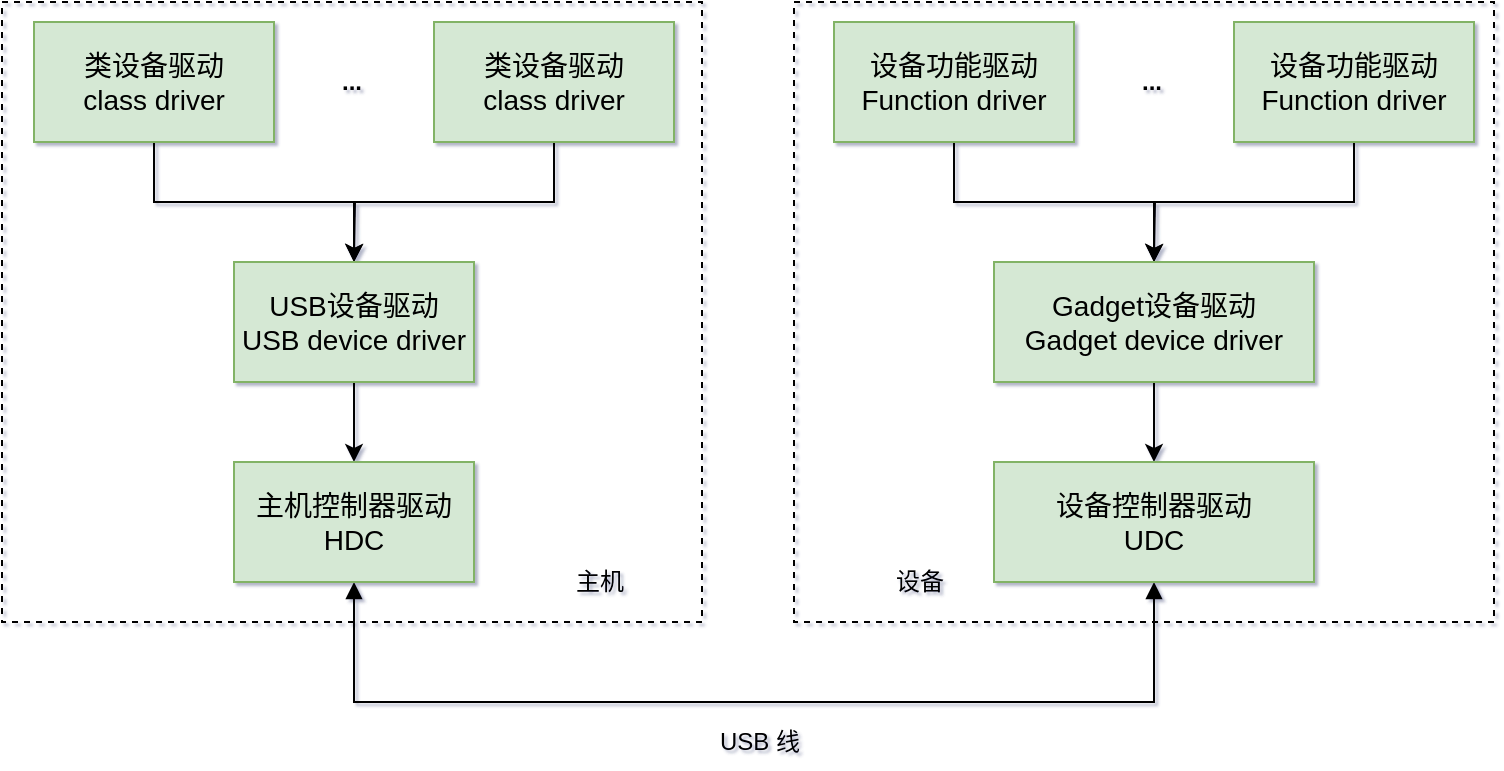 <mxfile version="14.6.1" type="github">
  <diagram id="bs1kzHZHhOK_201mZCV1" name="第 1 页">
    <mxGraphModel dx="868" dy="394" grid="1" gridSize="10" guides="1" tooltips="1" connect="1" arrows="1" fold="1" page="1" pageScale="1" pageWidth="827" pageHeight="1169" math="0" shadow="1">
      <root>
        <mxCell id="0" />
        <mxCell id="1" parent="0" />
        <mxCell id="PgKri2lGjqEwnihmv5vd-8" style="edgeStyle=orthogonalEdgeStyle;rounded=0;orthogonalLoop=1;jettySize=auto;html=1;exitX=0.5;exitY=1;exitDx=0;exitDy=0;" edge="1" parent="1" source="PgKri2lGjqEwnihmv5vd-1" target="PgKri2lGjqEwnihmv5vd-3">
          <mxGeometry relative="1" as="geometry" />
        </mxCell>
        <mxCell id="PgKri2lGjqEwnihmv5vd-1" value="&lt;font style=&quot;font-size: 14px&quot;&gt;类设备驱动&lt;br&gt;class driver&lt;br&gt;&lt;/font&gt;" style="rounded=0;whiteSpace=wrap;html=1;fillColor=#d5e8d4;strokeColor=#82b366;" vertex="1" parent="1">
          <mxGeometry x="80" y="100" width="120" height="60" as="geometry" />
        </mxCell>
        <mxCell id="PgKri2lGjqEwnihmv5vd-9" style="edgeStyle=orthogonalEdgeStyle;rounded=0;orthogonalLoop=1;jettySize=auto;html=1;exitX=0.5;exitY=1;exitDx=0;exitDy=0;" edge="1" parent="1" source="PgKri2lGjqEwnihmv5vd-2">
          <mxGeometry relative="1" as="geometry">
            <mxPoint x="240" y="220" as="targetPoint" />
          </mxGeometry>
        </mxCell>
        <mxCell id="PgKri2lGjqEwnihmv5vd-2" value="&lt;font style=&quot;font-size: 14px&quot;&gt;类设备驱动&lt;br&gt;class driver&lt;br&gt;&lt;/font&gt;" style="rounded=0;whiteSpace=wrap;html=1;fillColor=#d5e8d4;strokeColor=#82b366;" vertex="1" parent="1">
          <mxGeometry x="280" y="100" width="120" height="60" as="geometry" />
        </mxCell>
        <mxCell id="PgKri2lGjqEwnihmv5vd-6" value="" style="edgeStyle=orthogonalEdgeStyle;rounded=0;orthogonalLoop=1;jettySize=auto;html=1;" edge="1" parent="1" source="PgKri2lGjqEwnihmv5vd-3" target="PgKri2lGjqEwnihmv5vd-5">
          <mxGeometry relative="1" as="geometry" />
        </mxCell>
        <mxCell id="PgKri2lGjqEwnihmv5vd-3" value="&lt;font style=&quot;font-size: 14px&quot;&gt;USB设备驱动&lt;br&gt;USB device driver&lt;br&gt;&lt;/font&gt;" style="rounded=0;whiteSpace=wrap;html=1;fillColor=#d5e8d4;strokeColor=#82b366;" vertex="1" parent="1">
          <mxGeometry x="180" y="220" width="120" height="60" as="geometry" />
        </mxCell>
        <mxCell id="PgKri2lGjqEwnihmv5vd-20" style="edgeStyle=orthogonalEdgeStyle;rounded=0;orthogonalLoop=1;jettySize=auto;html=1;exitX=0.5;exitY=1;exitDx=0;exitDy=0;entryX=0.5;entryY=1;entryDx=0;entryDy=0;endArrow=block;endFill=1;startArrow=block;startFill=1;" edge="1" parent="1" source="PgKri2lGjqEwnihmv5vd-5" target="PgKri2lGjqEwnihmv5vd-17">
          <mxGeometry relative="1" as="geometry">
            <Array as="points">
              <mxPoint x="240" y="440" />
              <mxPoint x="640" y="440" />
            </Array>
          </mxGeometry>
        </mxCell>
        <mxCell id="PgKri2lGjqEwnihmv5vd-5" value="&lt;font style=&quot;font-size: 14px&quot;&gt;主机控制器驱动&lt;br&gt;HDC&lt;br&gt;&lt;/font&gt;" style="rounded=0;whiteSpace=wrap;html=1;fillColor=#d5e8d4;strokeColor=#82b366;" vertex="1" parent="1">
          <mxGeometry x="180" y="320" width="120" height="60" as="geometry" />
        </mxCell>
        <mxCell id="PgKri2lGjqEwnihmv5vd-7" value="&lt;b&gt;...&lt;/b&gt;" style="text;html=1;strokeColor=none;fillColor=none;align=center;verticalAlign=middle;whiteSpace=wrap;rounded=0;" vertex="1" parent="1">
          <mxGeometry x="219" y="120" width="40" height="20" as="geometry" />
        </mxCell>
        <mxCell id="PgKri2lGjqEwnihmv5vd-11" style="edgeStyle=orthogonalEdgeStyle;rounded=0;orthogonalLoop=1;jettySize=auto;html=1;exitX=0.5;exitY=1;exitDx=0;exitDy=0;" edge="1" parent="1" source="PgKri2lGjqEwnihmv5vd-12" target="PgKri2lGjqEwnihmv5vd-16">
          <mxGeometry relative="1" as="geometry" />
        </mxCell>
        <mxCell id="PgKri2lGjqEwnihmv5vd-12" value="&lt;font style=&quot;font-size: 14px&quot;&gt;设备功能驱动&lt;br&gt;Function driver&lt;br&gt;&lt;/font&gt;" style="rounded=0;whiteSpace=wrap;html=1;fillColor=#d5e8d4;strokeColor=#82b366;" vertex="1" parent="1">
          <mxGeometry x="480" y="100" width="120" height="60" as="geometry" />
        </mxCell>
        <mxCell id="PgKri2lGjqEwnihmv5vd-13" style="edgeStyle=orthogonalEdgeStyle;rounded=0;orthogonalLoop=1;jettySize=auto;html=1;exitX=0.5;exitY=1;exitDx=0;exitDy=0;" edge="1" parent="1" source="PgKri2lGjqEwnihmv5vd-14">
          <mxGeometry relative="1" as="geometry">
            <mxPoint x="640" y="220" as="targetPoint" />
          </mxGeometry>
        </mxCell>
        <mxCell id="PgKri2lGjqEwnihmv5vd-14" value="&lt;font style=&quot;font-size: 14px&quot;&gt;设备功能驱动&lt;br&gt;Function driver&lt;br&gt;&lt;/font&gt;" style="rounded=0;whiteSpace=wrap;html=1;fillColor=#d5e8d4;strokeColor=#82b366;" vertex="1" parent="1">
          <mxGeometry x="680" y="100" width="120" height="60" as="geometry" />
        </mxCell>
        <mxCell id="PgKri2lGjqEwnihmv5vd-15" value="" style="edgeStyle=orthogonalEdgeStyle;rounded=0;orthogonalLoop=1;jettySize=auto;html=1;" edge="1" parent="1" source="PgKri2lGjqEwnihmv5vd-16" target="PgKri2lGjqEwnihmv5vd-17">
          <mxGeometry relative="1" as="geometry" />
        </mxCell>
        <mxCell id="PgKri2lGjqEwnihmv5vd-16" value="&lt;font style=&quot;font-size: 14px&quot;&gt;Gadget设备驱动&lt;br&gt;Gadget device driver&lt;br&gt;&lt;/font&gt;" style="rounded=0;whiteSpace=wrap;html=1;fillColor=#d5e8d4;strokeColor=#82b366;" vertex="1" parent="1">
          <mxGeometry x="560" y="220" width="160" height="60" as="geometry" />
        </mxCell>
        <mxCell id="PgKri2lGjqEwnihmv5vd-17" value="&lt;font style=&quot;font-size: 14px&quot;&gt;设备控制器驱动&lt;br&gt;UDC&lt;br&gt;&lt;/font&gt;" style="rounded=0;whiteSpace=wrap;html=1;fillColor=#d5e8d4;strokeColor=#82b366;" vertex="1" parent="1">
          <mxGeometry x="560" y="320" width="160" height="60" as="geometry" />
        </mxCell>
        <mxCell id="PgKri2lGjqEwnihmv5vd-18" value="&lt;b&gt;...&lt;/b&gt;" style="text;html=1;strokeColor=none;fillColor=none;align=center;verticalAlign=middle;whiteSpace=wrap;rounded=0;" vertex="1" parent="1">
          <mxGeometry x="619" y="120" width="40" height="20" as="geometry" />
        </mxCell>
        <mxCell id="PgKri2lGjqEwnihmv5vd-19" value="USB 线" style="text;html=1;strokeColor=none;fillColor=none;align=center;verticalAlign=middle;whiteSpace=wrap;rounded=0;" vertex="1" parent="1">
          <mxGeometry x="420" y="450" width="46" height="20" as="geometry" />
        </mxCell>
        <mxCell id="PgKri2lGjqEwnihmv5vd-22" value="" style="rounded=0;whiteSpace=wrap;html=1;fillColor=none;dashed=1;" vertex="1" parent="1">
          <mxGeometry x="64" y="90" width="350" height="310" as="geometry" />
        </mxCell>
        <mxCell id="PgKri2lGjqEwnihmv5vd-23" value="" style="rounded=0;whiteSpace=wrap;html=1;fillColor=none;dashed=1;" vertex="1" parent="1">
          <mxGeometry x="460" y="90" width="350" height="310" as="geometry" />
        </mxCell>
        <mxCell id="PgKri2lGjqEwnihmv5vd-25" value="主机" style="text;html=1;strokeColor=none;fillColor=none;align=center;verticalAlign=middle;whiteSpace=wrap;rounded=0;" vertex="1" parent="1">
          <mxGeometry x="340" y="370" width="46" height="20" as="geometry" />
        </mxCell>
        <mxCell id="PgKri2lGjqEwnihmv5vd-26" value="设备" style="text;html=1;strokeColor=none;fillColor=none;align=center;verticalAlign=middle;whiteSpace=wrap;rounded=0;" vertex="1" parent="1">
          <mxGeometry x="500" y="370" width="46" height="20" as="geometry" />
        </mxCell>
      </root>
    </mxGraphModel>
  </diagram>
</mxfile>
